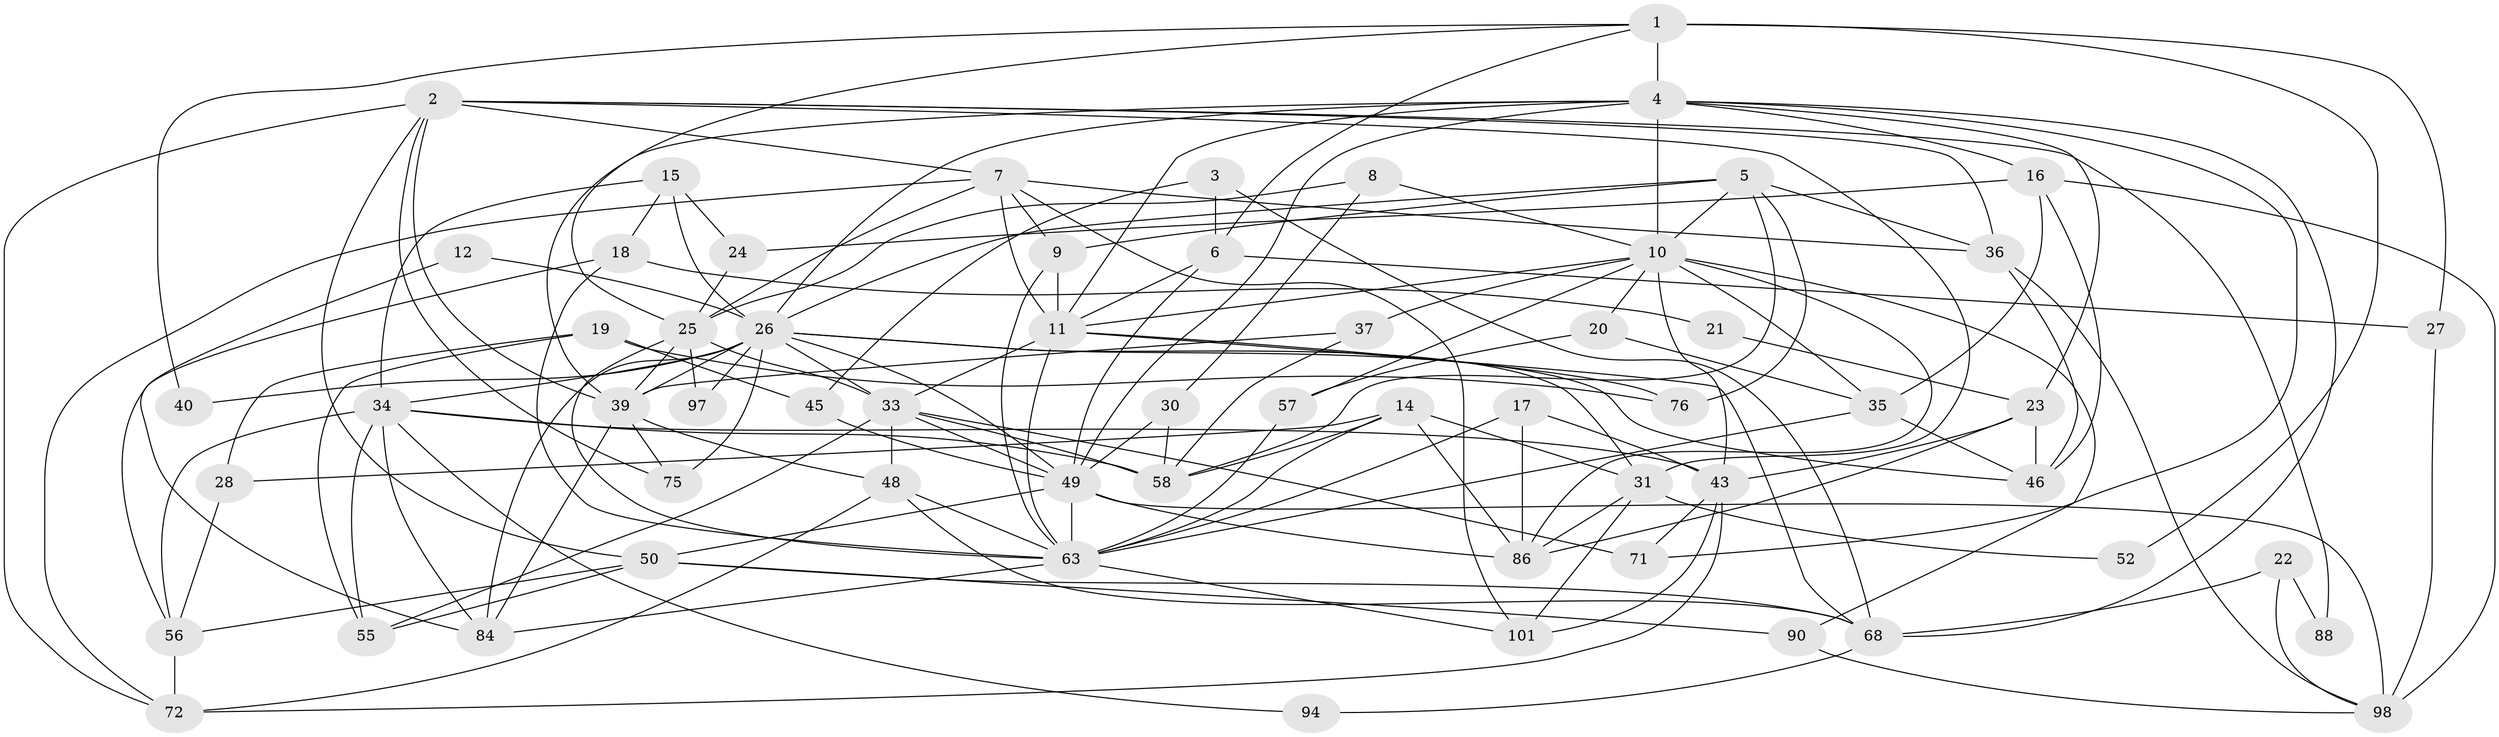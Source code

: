 // original degree distribution, {6: 0.06862745098039216, 5: 0.19607843137254902, 3: 0.2647058823529412, 4: 0.23529411764705882, 2: 0.1568627450980392, 7: 0.06862745098039216, 8: 0.00980392156862745}
// Generated by graph-tools (version 1.1) at 2025/18/03/04/25 18:18:52]
// undirected, 61 vertices, 155 edges
graph export_dot {
graph [start="1"]
  node [color=gray90,style=filled];
  1 [super="+65"];
  2 [super="+69+29"];
  3;
  4 [super="+13"];
  5 [super="+32+47"];
  6 [super="+54"];
  7 [super="+51"];
  8;
  9 [super="+41"];
  10 [super="+87+102"];
  11 [super="+91+77"];
  12;
  14 [super="+44"];
  15;
  16;
  17 [super="+62"];
  18;
  19;
  20 [super="+38"];
  21;
  22;
  23 [super="+83"];
  24;
  25 [super="+66+92"];
  26 [super="+96+59"];
  27;
  28;
  30;
  31;
  33 [super="+42+89"];
  34 [super="+67+64"];
  35 [super="+81"];
  36 [super="+61"];
  37 [super="+60"];
  39 [super="+82"];
  40;
  43 [super="+53"];
  45;
  46 [super="+78"];
  48;
  49 [super="+79"];
  50;
  52;
  55;
  56;
  57;
  58;
  63 [super="+74+100"];
  68 [super="+80"];
  71 [super="+99"];
  72;
  75;
  76;
  84;
  86 [super="+93"];
  88;
  90;
  94;
  97;
  98;
  101;
  1 -- 25;
  1 -- 6;
  1 -- 4;
  1 -- 27;
  1 -- 52 [weight=2];
  1 -- 40;
  2 -- 72;
  2 -- 75;
  2 -- 39;
  2 -- 31;
  2 -- 36;
  2 -- 88;
  2 -- 50;
  2 -- 7;
  3 -- 45;
  3 -- 6;
  3 -- 68;
  4 -- 23;
  4 -- 71;
  4 -- 68;
  4 -- 39;
  4 -- 10;
  4 -- 11;
  4 -- 16;
  4 -- 49;
  4 -- 26;
  5 -- 10;
  5 -- 36;
  5 -- 58;
  5 -- 9;
  5 -- 26;
  5 -- 76;
  6 -- 11;
  6 -- 27;
  6 -- 49;
  7 -- 36;
  7 -- 101;
  7 -- 72;
  7 -- 9;
  7 -- 25;
  7 -- 11;
  8 -- 30;
  8 -- 10;
  8 -- 25;
  9 -- 63;
  9 -- 11 [weight=3];
  10 -- 86 [weight=2];
  10 -- 20;
  10 -- 57;
  10 -- 43;
  10 -- 90;
  10 -- 37;
  10 -- 35;
  10 -- 11;
  11 -- 63;
  11 -- 33;
  11 -- 68;
  11 -- 76;
  12 -- 84;
  12 -- 26;
  14 -- 86;
  14 -- 28 [weight=2];
  14 -- 63;
  14 -- 58;
  14 -- 31;
  15 -- 26;
  15 -- 18;
  15 -- 24;
  15 -- 34;
  16 -- 24;
  16 -- 35;
  16 -- 46;
  16 -- 98;
  17 -- 63;
  17 -- 43;
  17 -- 86;
  18 -- 21;
  18 -- 56;
  18 -- 63;
  19 -- 28;
  19 -- 55;
  19 -- 45;
  19 -- 76;
  20 -- 35;
  20 -- 57;
  21 -- 23;
  22 -- 98;
  22 -- 88;
  22 -- 68;
  23 -- 86;
  23 -- 43;
  23 -- 46;
  24 -- 25;
  25 -- 33;
  25 -- 39;
  25 -- 97;
  25 -- 63;
  26 -- 31;
  26 -- 84;
  26 -- 75;
  26 -- 97;
  26 -- 39;
  26 -- 40;
  26 -- 34;
  26 -- 49;
  26 -- 33;
  26 -- 46;
  27 -- 98;
  28 -- 56;
  30 -- 58;
  30 -- 49;
  31 -- 101;
  31 -- 52;
  31 -- 86;
  33 -- 58 [weight=2];
  33 -- 55;
  33 -- 48;
  33 -- 71;
  33 -- 49;
  34 -- 84;
  34 -- 56;
  34 -- 94;
  34 -- 43;
  34 -- 58;
  34 -- 55;
  35 -- 63;
  35 -- 46;
  36 -- 98;
  36 -- 46;
  37 -- 58;
  37 -- 39;
  39 -- 48;
  39 -- 84;
  39 -- 75;
  43 -- 101;
  43 -- 72;
  43 -- 71;
  45 -- 49;
  48 -- 72;
  48 -- 63;
  48 -- 68;
  49 -- 98 [weight=2];
  49 -- 50;
  49 -- 63 [weight=2];
  49 -- 86;
  50 -- 55;
  50 -- 56;
  50 -- 68;
  50 -- 90;
  56 -- 72;
  57 -- 63;
  63 -- 84;
  63 -- 101;
  68 -- 94;
  90 -- 98;
}
